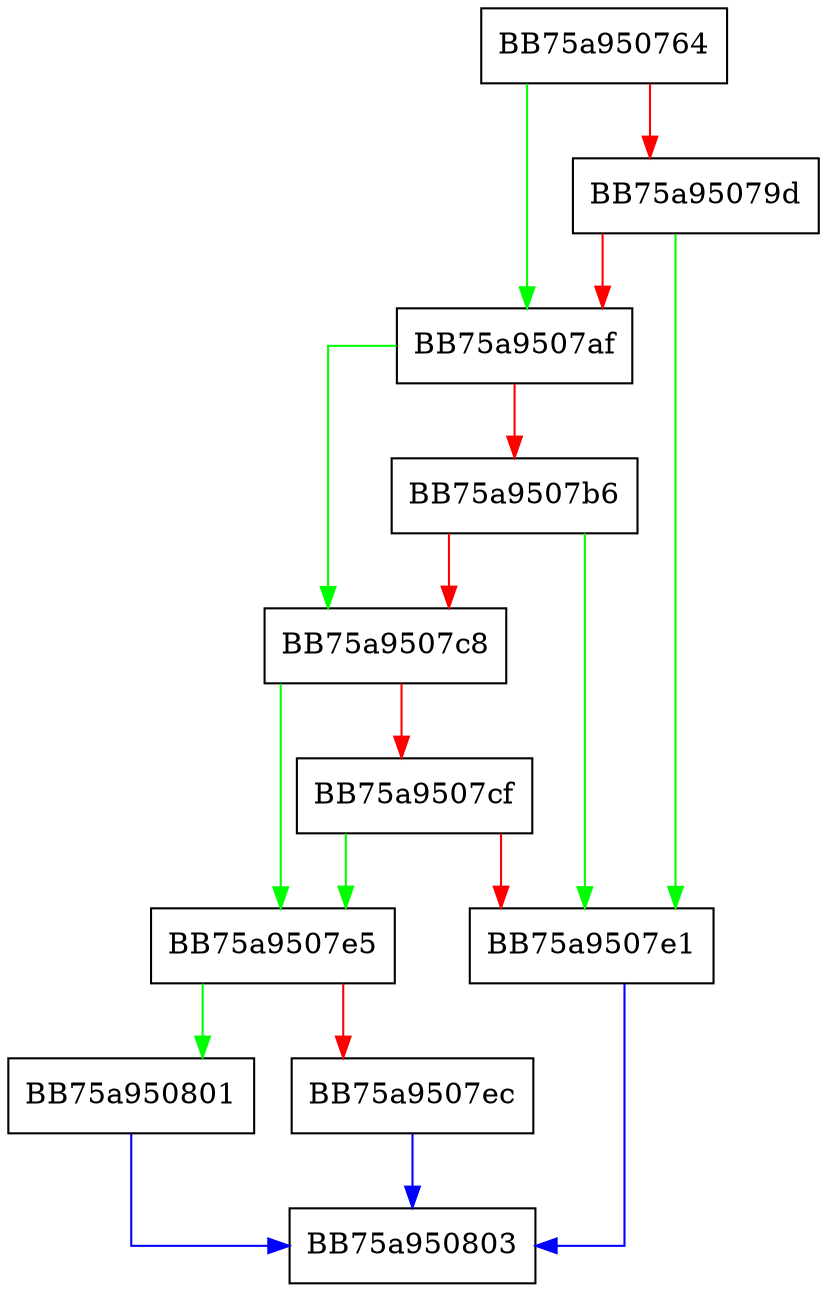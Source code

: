 digraph _import_dll_database {
  node [shape="box"];
  graph [splines=ortho];
  BB75a950764 -> BB75a9507af [color="green"];
  BB75a950764 -> BB75a95079d [color="red"];
  BB75a95079d -> BB75a9507e1 [color="green"];
  BB75a95079d -> BB75a9507af [color="red"];
  BB75a9507af -> BB75a9507c8 [color="green"];
  BB75a9507af -> BB75a9507b6 [color="red"];
  BB75a9507b6 -> BB75a9507e1 [color="green"];
  BB75a9507b6 -> BB75a9507c8 [color="red"];
  BB75a9507c8 -> BB75a9507e5 [color="green"];
  BB75a9507c8 -> BB75a9507cf [color="red"];
  BB75a9507cf -> BB75a9507e5 [color="green"];
  BB75a9507cf -> BB75a9507e1 [color="red"];
  BB75a9507e1 -> BB75a950803 [color="blue"];
  BB75a9507e5 -> BB75a950801 [color="green"];
  BB75a9507e5 -> BB75a9507ec [color="red"];
  BB75a9507ec -> BB75a950803 [color="blue"];
  BB75a950801 -> BB75a950803 [color="blue"];
}